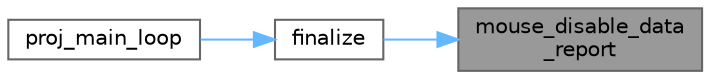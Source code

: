 digraph "mouse_disable_data_report"
{
 // LATEX_PDF_SIZE
  bgcolor="transparent";
  edge [fontname=Helvetica,fontsize=10,labelfontname=Helvetica,labelfontsize=10];
  node [fontname=Helvetica,fontsize=10,shape=box,height=0.2,width=0.4];
  rankdir="RL";
  Node1 [label="mouse_disable_data\l_report",height=0.2,width=0.4,color="gray40", fillcolor="grey60", style="filled", fontcolor="black",tooltip="This function disables data reporting from the mouse device by sending the appropriate command to the..."];
  Node1 -> Node2 [dir="back",color="steelblue1",style="solid"];
  Node2 [label="finalize",height=0.2,width=0.4,color="grey40", fillcolor="white", style="filled",URL="$int__manager_8c.html#afaf9296ec5f119629e57f458f207ae0c",tooltip="Finalizes the system."];
  Node2 -> Node3 [dir="back",color="steelblue1",style="solid"];
  Node3 [label="proj_main_loop",height=0.2,width=0.4,color="grey40", fillcolor="white", style="filled",URL="$main_8c.html#a2a16f651eccbd248e1ad3b3b924b143b",tooltip=" "];
}

